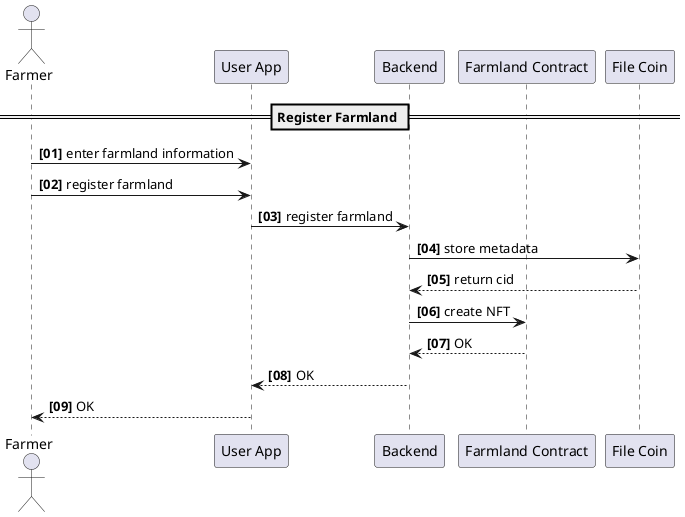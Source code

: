 @startuml
autonumber "<b>[00]"

actor "Farmer" as FARM
participant "User App" as UAPP
participant "Backend" as BACK
participant "Farmland Contract" as FACO
participant "File Coin" as FICO


== Register Farmland ==

FARM -> UAPP: enter farmland information
FARM -> UAPP: register farmland
UAPP -> BACK: register farmland
BACK -> FICO: store metadata
FICO --> BACK: return cid
BACK -> FACO: create NFT
FACO --> BACK: OK
BACK --> UAPP: OK
UAPP --> FARM: OK


@enduml
